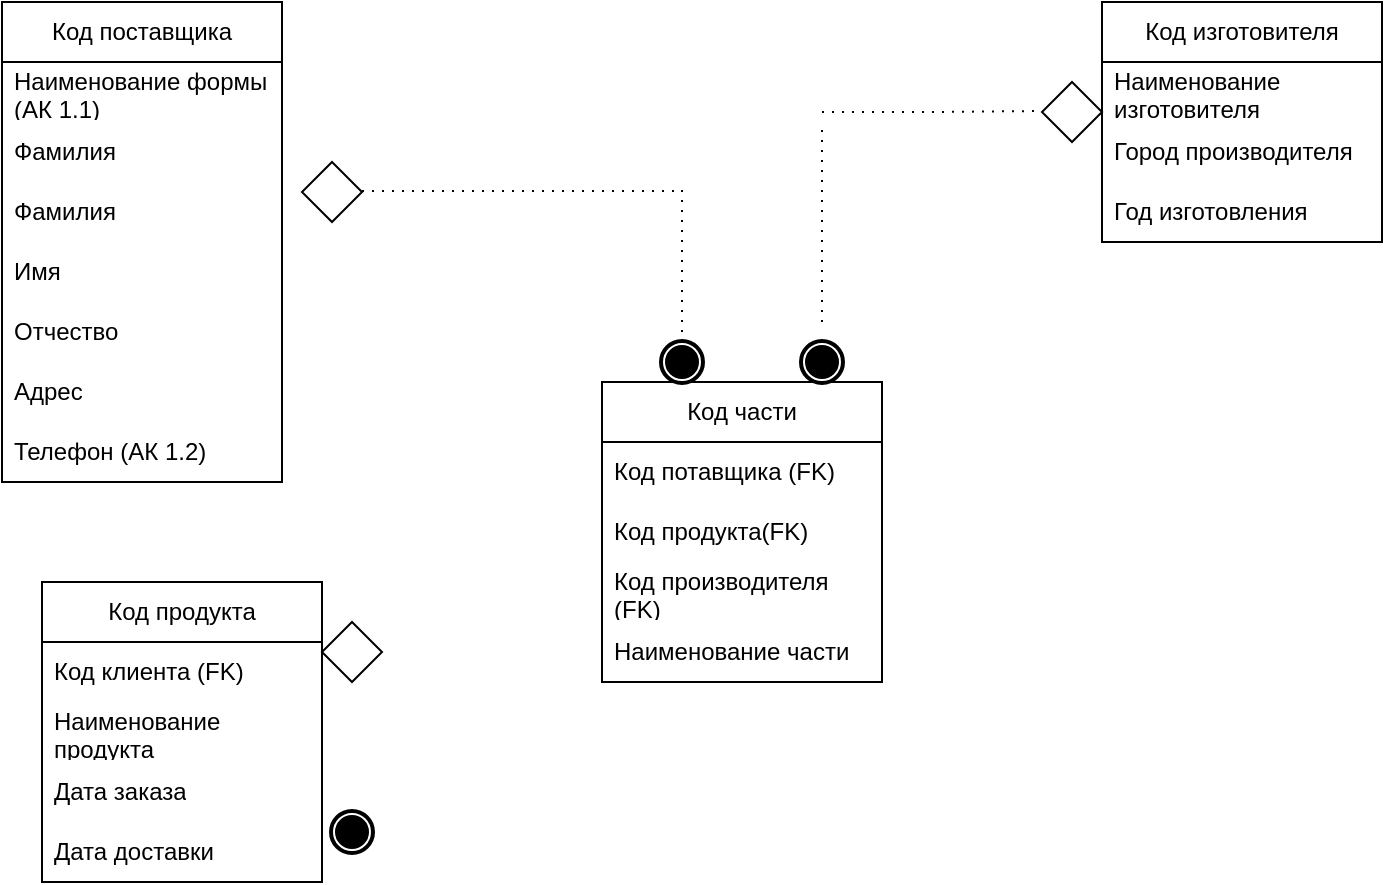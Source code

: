 <mxfile version="27.2.0">
  <diagram name="Страница — 1" id="_4Kb6EGP6_Gkh5ynfRo5">
    <mxGraphModel dx="1171" dy="680" grid="1" gridSize="10" guides="1" tooltips="1" connect="1" arrows="1" fold="1" page="1" pageScale="1" pageWidth="1100" pageHeight="850" math="0" shadow="0">
      <root>
        <mxCell id="0" />
        <mxCell id="1" parent="0" />
        <mxCell id="Lj-QF9nLVOWm7fSJKf7I-1" value="&lt;font style=&quot;vertical-align: inherit;&quot;&gt;&lt;font style=&quot;vertical-align: inherit;&quot;&gt;&lt;font style=&quot;vertical-align: inherit;&quot;&gt;&lt;font style=&quot;vertical-align: inherit;&quot;&gt;Код поставщика&lt;/font&gt;&lt;/font&gt;&lt;/font&gt;&lt;/font&gt;" style="swimlane;fontStyle=0;childLayout=stackLayout;horizontal=1;startSize=30;horizontalStack=0;resizeParent=1;resizeParentMax=0;resizeLast=0;collapsible=1;marginBottom=0;whiteSpace=wrap;html=1;" vertex="1" parent="1">
          <mxGeometry x="120" y="20" width="140" height="240" as="geometry" />
        </mxCell>
        <mxCell id="Lj-QF9nLVOWm7fSJKf7I-2" value="&lt;font style=&quot;vertical-align: inherit;&quot;&gt;&lt;font style=&quot;vertical-align: inherit;&quot;&gt;Наименование формы (АК 1.1)&lt;/font&gt;&lt;/font&gt;" style="text;strokeColor=none;fillColor=none;align=left;verticalAlign=middle;spacingLeft=4;spacingRight=4;overflow=hidden;points=[[0,0.5],[1,0.5]];portConstraint=eastwest;rotatable=0;whiteSpace=wrap;html=1;" vertex="1" parent="Lj-QF9nLVOWm7fSJKf7I-1">
          <mxGeometry y="30" width="140" height="30" as="geometry" />
        </mxCell>
        <mxCell id="Lj-QF9nLVOWm7fSJKf7I-3" value="&lt;font style=&quot;vertical-align: inherit;&quot;&gt;&lt;font style=&quot;vertical-align: inherit;&quot;&gt;Фамилия&amp;nbsp;&lt;/font&gt;&lt;/font&gt;" style="text;strokeColor=none;fillColor=none;align=left;verticalAlign=middle;spacingLeft=4;spacingRight=4;overflow=hidden;points=[[0,0.5],[1,0.5]];portConstraint=eastwest;rotatable=0;whiteSpace=wrap;html=1;" vertex="1" parent="Lj-QF9nLVOWm7fSJKf7I-1">
          <mxGeometry y="60" width="140" height="30" as="geometry" />
        </mxCell>
        <mxCell id="Lj-QF9nLVOWm7fSJKf7I-27" value="&lt;font style=&quot;vertical-align: inherit;&quot;&gt;&lt;font style=&quot;vertical-align: inherit;&quot;&gt;Фамилия&amp;nbsp;&lt;/font&gt;&lt;/font&gt;" style="text;strokeColor=none;fillColor=none;align=left;verticalAlign=middle;spacingLeft=4;spacingRight=4;overflow=hidden;points=[[0,0.5],[1,0.5]];portConstraint=eastwest;rotatable=0;whiteSpace=wrap;html=1;" vertex="1" parent="Lj-QF9nLVOWm7fSJKf7I-1">
          <mxGeometry y="90" width="140" height="30" as="geometry" />
        </mxCell>
        <mxCell id="Lj-QF9nLVOWm7fSJKf7I-15" value="&lt;font style=&quot;vertical-align: inherit;&quot;&gt;&lt;font style=&quot;vertical-align: inherit;&quot;&gt;Имя&lt;/font&gt;&lt;/font&gt;" style="text;strokeColor=none;fillColor=none;align=left;verticalAlign=middle;spacingLeft=4;spacingRight=4;overflow=hidden;points=[[0,0.5],[1,0.5]];portConstraint=eastwest;rotatable=0;whiteSpace=wrap;html=1;" vertex="1" parent="Lj-QF9nLVOWm7fSJKf7I-1">
          <mxGeometry y="120" width="140" height="30" as="geometry" />
        </mxCell>
        <mxCell id="Lj-QF9nLVOWm7fSJKf7I-16" value="&lt;font style=&quot;vertical-align: inherit;&quot;&gt;&lt;font style=&quot;vertical-align: inherit;&quot;&gt;Отчество&lt;/font&gt;&lt;/font&gt;" style="text;strokeColor=none;fillColor=none;align=left;verticalAlign=middle;spacingLeft=4;spacingRight=4;overflow=hidden;points=[[0,0.5],[1,0.5]];portConstraint=eastwest;rotatable=0;whiteSpace=wrap;html=1;" vertex="1" parent="Lj-QF9nLVOWm7fSJKf7I-1">
          <mxGeometry y="150" width="140" height="30" as="geometry" />
        </mxCell>
        <mxCell id="Lj-QF9nLVOWm7fSJKf7I-17" value="&lt;font style=&quot;vertical-align: inherit;&quot;&gt;&lt;font style=&quot;vertical-align: inherit;&quot;&gt;Адрес&lt;/font&gt;&lt;/font&gt;" style="text;strokeColor=none;fillColor=none;align=left;verticalAlign=middle;spacingLeft=4;spacingRight=4;overflow=hidden;points=[[0,0.5],[1,0.5]];portConstraint=eastwest;rotatable=0;whiteSpace=wrap;html=1;" vertex="1" parent="Lj-QF9nLVOWm7fSJKf7I-1">
          <mxGeometry y="180" width="140" height="30" as="geometry" />
        </mxCell>
        <mxCell id="Lj-QF9nLVOWm7fSJKf7I-4" value="&lt;font style=&quot;vertical-align: inherit;&quot;&gt;&lt;font style=&quot;vertical-align: inherit;&quot;&gt;&lt;font style=&quot;vertical-align: inherit;&quot;&gt;&lt;font style=&quot;vertical-align: inherit;&quot;&gt;&lt;font style=&quot;vertical-align: inherit;&quot;&gt;&lt;font style=&quot;vertical-align: inherit;&quot;&gt;Телефон (АК 1.2)&lt;/font&gt;&lt;/font&gt;&lt;/font&gt;&lt;/font&gt;&lt;/font&gt;&lt;/font&gt;" style="text;strokeColor=none;fillColor=none;align=left;verticalAlign=middle;spacingLeft=4;spacingRight=4;overflow=hidden;points=[[0,0.5],[1,0.5]];portConstraint=eastwest;rotatable=0;whiteSpace=wrap;html=1;" vertex="1" parent="Lj-QF9nLVOWm7fSJKf7I-1">
          <mxGeometry y="210" width="140" height="30" as="geometry" />
        </mxCell>
        <mxCell id="Lj-QF9nLVOWm7fSJKf7I-5" value="&lt;font style=&quot;vertical-align: inherit;&quot;&gt;&lt;font style=&quot;vertical-align: inherit;&quot;&gt;Код изготовителя&lt;/font&gt;&lt;/font&gt;" style="swimlane;fontStyle=0;childLayout=stackLayout;horizontal=1;startSize=30;horizontalStack=0;resizeParent=1;resizeParentMax=0;resizeLast=0;collapsible=1;marginBottom=0;whiteSpace=wrap;html=1;" vertex="1" parent="1">
          <mxGeometry x="670" y="20" width="140" height="120" as="geometry" />
        </mxCell>
        <mxCell id="Lj-QF9nLVOWm7fSJKf7I-6" value="&lt;font style=&quot;vertical-align: inherit;&quot;&gt;&lt;font style=&quot;vertical-align: inherit;&quot;&gt;Наименование изготовителя&lt;/font&gt;&lt;/font&gt;" style="text;strokeColor=none;fillColor=none;align=left;verticalAlign=middle;spacingLeft=4;spacingRight=4;overflow=hidden;points=[[0,0.5],[1,0.5]];portConstraint=eastwest;rotatable=0;whiteSpace=wrap;html=1;" vertex="1" parent="Lj-QF9nLVOWm7fSJKf7I-5">
          <mxGeometry y="30" width="140" height="30" as="geometry" />
        </mxCell>
        <mxCell id="Lj-QF9nLVOWm7fSJKf7I-7" value="&lt;font style=&quot;vertical-align: inherit;&quot;&gt;&lt;font style=&quot;vertical-align: inherit;&quot;&gt;Город производителя&lt;/font&gt;&lt;/font&gt;" style="text;strokeColor=none;fillColor=none;align=left;verticalAlign=middle;spacingLeft=4;spacingRight=4;overflow=hidden;points=[[0,0.5],[1,0.5]];portConstraint=eastwest;rotatable=0;whiteSpace=wrap;html=1;" vertex="1" parent="Lj-QF9nLVOWm7fSJKf7I-5">
          <mxGeometry y="60" width="140" height="30" as="geometry" />
        </mxCell>
        <mxCell id="Lj-QF9nLVOWm7fSJKf7I-8" value="&lt;font style=&quot;vertical-align: inherit;&quot;&gt;&lt;font style=&quot;vertical-align: inherit;&quot;&gt;Год изготовления&lt;/font&gt;&lt;/font&gt;" style="text;strokeColor=none;fillColor=none;align=left;verticalAlign=middle;spacingLeft=4;spacingRight=4;overflow=hidden;points=[[0,0.5],[1,0.5]];portConstraint=eastwest;rotatable=0;whiteSpace=wrap;html=1;" vertex="1" parent="Lj-QF9nLVOWm7fSJKf7I-5">
          <mxGeometry y="90" width="140" height="30" as="geometry" />
        </mxCell>
        <mxCell id="Lj-QF9nLVOWm7fSJKf7I-10" value="&lt;font style=&quot;vertical-align: inherit;&quot;&gt;&lt;font style=&quot;vertical-align: inherit;&quot;&gt;Код части&lt;/font&gt;&lt;/font&gt;" style="swimlane;fontStyle=0;childLayout=stackLayout;horizontal=1;startSize=30;horizontalStack=0;resizeParent=1;resizeParentMax=0;resizeLast=0;collapsible=1;marginBottom=0;whiteSpace=wrap;html=1;" vertex="1" parent="1">
          <mxGeometry x="420" y="210" width="140" height="150" as="geometry" />
        </mxCell>
        <mxCell id="Lj-QF9nLVOWm7fSJKf7I-11" value="&lt;font style=&quot;vertical-align: inherit;&quot;&gt;&lt;font style=&quot;vertical-align: inherit;&quot;&gt;Код потавщика (FK)&lt;/font&gt;&lt;/font&gt;" style="text;strokeColor=none;fillColor=none;align=left;verticalAlign=middle;spacingLeft=4;spacingRight=4;overflow=hidden;points=[[0,0.5],[1,0.5]];portConstraint=eastwest;rotatable=0;whiteSpace=wrap;html=1;" vertex="1" parent="Lj-QF9nLVOWm7fSJKf7I-10">
          <mxGeometry y="30" width="140" height="30" as="geometry" />
        </mxCell>
        <mxCell id="Lj-QF9nLVOWm7fSJKf7I-12" value="&lt;font style=&quot;vertical-align: inherit;&quot;&gt;&lt;font style=&quot;vertical-align: inherit;&quot;&gt;Код продукта(FK)&lt;/font&gt;&lt;/font&gt;" style="text;strokeColor=none;fillColor=none;align=left;verticalAlign=middle;spacingLeft=4;spacingRight=4;overflow=hidden;points=[[0,0.5],[1,0.5]];portConstraint=eastwest;rotatable=0;whiteSpace=wrap;html=1;" vertex="1" parent="Lj-QF9nLVOWm7fSJKf7I-10">
          <mxGeometry y="60" width="140" height="30" as="geometry" />
        </mxCell>
        <mxCell id="Lj-QF9nLVOWm7fSJKf7I-26" value="&lt;font style=&quot;vertical-align: inherit;&quot;&gt;&lt;font style=&quot;vertical-align: inherit;&quot;&gt;Код производителя (FK)&lt;/font&gt;&lt;/font&gt;" style="text;strokeColor=none;fillColor=none;align=left;verticalAlign=middle;spacingLeft=4;spacingRight=4;overflow=hidden;points=[[0,0.5],[1,0.5]];portConstraint=eastwest;rotatable=0;whiteSpace=wrap;html=1;" vertex="1" parent="Lj-QF9nLVOWm7fSJKf7I-10">
          <mxGeometry y="90" width="140" height="30" as="geometry" />
        </mxCell>
        <mxCell id="Lj-QF9nLVOWm7fSJKf7I-13" value="Наименование части" style="text;strokeColor=none;fillColor=none;align=left;verticalAlign=middle;spacingLeft=4;spacingRight=4;overflow=hidden;points=[[0,0.5],[1,0.5]];portConstraint=eastwest;rotatable=0;whiteSpace=wrap;html=1;" vertex="1" parent="Lj-QF9nLVOWm7fSJKf7I-10">
          <mxGeometry y="120" width="140" height="30" as="geometry" />
        </mxCell>
        <mxCell id="Lj-QF9nLVOWm7fSJKf7I-28" value="" style="points=[[0.25,0.25,0],[0.5,0,0],[0.75,0.25,0],[1,0.5,0],[0.75,0.75,0],[0.5,1,0],[0.25,0.75,0],[0,0.5,0]];shape=mxgraph.bpmn.gateway2;html=1;verticalLabelPosition=bottom;labelBackgroundColor=#ffffff;verticalAlign=top;align=center;perimeter=rhombusPerimeter;outlineConnect=0;outline=none;symbol=none;" vertex="1" parent="1">
          <mxGeometry x="270" y="100" width="30" height="30" as="geometry" />
        </mxCell>
        <mxCell id="Lj-QF9nLVOWm7fSJKf7I-46" value="" style="points=[[0.25,0.25,0],[0.5,0,0],[0.75,0.25,0],[1,0.5,0],[0.75,0.75,0],[0.5,1,0],[0.25,0.75,0],[0,0.5,0]];shape=mxgraph.bpmn.gateway2;html=1;verticalLabelPosition=bottom;labelBackgroundColor=#ffffff;verticalAlign=top;align=center;perimeter=rhombusPerimeter;outlineConnect=0;outline=none;symbol=none;" vertex="1" parent="1">
          <mxGeometry x="640" y="60" width="30" height="30" as="geometry" />
        </mxCell>
        <mxCell id="Lj-QF9nLVOWm7fSJKf7I-60" value="" style="points=[[0.145,0.145,0],[0.5,0,0],[0.855,0.145,0],[1,0.5,0],[0.855,0.855,0],[0.5,1,0],[0.145,0.855,0],[0,0.5,0]];shape=mxgraph.bpmn.event;html=1;verticalLabelPosition=bottom;labelBackgroundColor=#ffffff;verticalAlign=top;align=center;perimeter=ellipsePerimeter;outlineConnect=0;aspect=fixed;outline=end;symbol=terminate;" vertex="1" parent="1">
          <mxGeometry x="520" y="190" width="20" height="20" as="geometry" />
        </mxCell>
        <mxCell id="Lj-QF9nLVOWm7fSJKf7I-62" value="" style="edgeStyle=elbowEdgeStyle;fontSize=12;html=1;endFill=0;startFill=0;endSize=6;startSize=6;dashed=1;dashPattern=1 4;endArrow=none;startArrow=none;rounded=0;elbow=vertical;" edge="1" parent="1" source="Lj-QF9nLVOWm7fSJKf7I-55">
          <mxGeometry width="160" relative="1" as="geometry">
            <mxPoint x="460" y="200" as="sourcePoint" />
            <mxPoint x="460" y="110.5" as="targetPoint" />
          </mxGeometry>
        </mxCell>
        <mxCell id="Lj-QF9nLVOWm7fSJKf7I-63" value="" style="edgeStyle=elbowEdgeStyle;fontSize=12;html=1;endFill=0;startFill=0;endSize=6;startSize=6;dashed=1;dashPattern=1 4;endArrow=none;startArrow=none;rounded=0;" edge="1" parent="1">
          <mxGeometry width="160" relative="1" as="geometry">
            <mxPoint x="300" y="114.5" as="sourcePoint" />
            <mxPoint x="460" y="114.5" as="targetPoint" />
          </mxGeometry>
        </mxCell>
        <mxCell id="Lj-QF9nLVOWm7fSJKf7I-64" value="" style="edgeStyle=elbowEdgeStyle;fontSize=12;html=1;endFill=0;startFill=0;endSize=6;startSize=6;dashed=1;dashPattern=1 4;endArrow=none;startArrow=none;rounded=0;elbow=vertical;" edge="1" parent="1" target="Lj-QF9nLVOWm7fSJKf7I-55">
          <mxGeometry width="160" relative="1" as="geometry">
            <mxPoint x="460" y="200" as="sourcePoint" />
            <mxPoint x="460" y="110.5" as="targetPoint" />
          </mxGeometry>
        </mxCell>
        <mxCell id="Lj-QF9nLVOWm7fSJKf7I-55" value="" style="points=[[0.145,0.145,0],[0.5,0,0],[0.855,0.145,0],[1,0.5,0],[0.855,0.855,0],[0.5,1,0],[0.145,0.855,0],[0,0.5,0]];shape=mxgraph.bpmn.event;html=1;verticalLabelPosition=bottom;labelBackgroundColor=#ffffff;verticalAlign=top;align=center;perimeter=ellipsePerimeter;outlineConnect=0;aspect=fixed;outline=end;symbol=terminate;" vertex="1" parent="1">
          <mxGeometry x="450" y="190" width="20" height="20" as="geometry" />
        </mxCell>
        <mxCell id="Lj-QF9nLVOWm7fSJKf7I-66" value="" style="edgeStyle=elbowEdgeStyle;fontSize=12;html=1;endFill=0;startFill=0;endSize=6;startSize=6;dashed=1;dashPattern=1 4;endArrow=none;startArrow=none;rounded=0;" edge="1" parent="1">
          <mxGeometry width="160" relative="1" as="geometry">
            <mxPoint x="530" y="75" as="sourcePoint" />
            <mxPoint x="640" y="74.5" as="targetPoint" />
          </mxGeometry>
        </mxCell>
        <mxCell id="Lj-QF9nLVOWm7fSJKf7I-68" value="" style="edgeStyle=elbowEdgeStyle;fontSize=12;html=1;endFill=0;startFill=0;endSize=6;startSize=6;dashed=1;dashPattern=1 4;endArrow=none;startArrow=none;rounded=0;elbow=vertical;" edge="1" parent="1">
          <mxGeometry width="160" relative="1" as="geometry">
            <mxPoint x="530" y="180" as="sourcePoint" />
            <mxPoint x="530" y="80" as="targetPoint" />
          </mxGeometry>
        </mxCell>
        <mxCell id="Lj-QF9nLVOWm7fSJKf7I-70" value="&lt;font style=&quot;vertical-align: inherit;&quot;&gt;&lt;font style=&quot;vertical-align: inherit;&quot;&gt;Код продукта&lt;/font&gt;&lt;/font&gt;" style="swimlane;fontStyle=0;childLayout=stackLayout;horizontal=1;startSize=30;horizontalStack=0;resizeParent=1;resizeParentMax=0;resizeLast=0;collapsible=1;marginBottom=0;whiteSpace=wrap;html=1;" vertex="1" parent="1">
          <mxGeometry x="140" y="310" width="140" height="150" as="geometry" />
        </mxCell>
        <mxCell id="Lj-QF9nLVOWm7fSJKf7I-71" value="&lt;font style=&quot;vertical-align: inherit;&quot;&gt;&lt;font style=&quot;vertical-align: inherit;&quot;&gt;Код клиента (FK)&lt;/font&gt;&lt;/font&gt;" style="text;strokeColor=none;fillColor=none;align=left;verticalAlign=middle;spacingLeft=4;spacingRight=4;overflow=hidden;points=[[0,0.5],[1,0.5]];portConstraint=eastwest;rotatable=0;whiteSpace=wrap;html=1;" vertex="1" parent="Lj-QF9nLVOWm7fSJKf7I-70">
          <mxGeometry y="30" width="140" height="30" as="geometry" />
        </mxCell>
        <mxCell id="Lj-QF9nLVOWm7fSJKf7I-72" value="&lt;font style=&quot;vertical-align: inherit;&quot;&gt;&lt;font style=&quot;vertical-align: inherit;&quot;&gt;Наименование продукта&lt;/font&gt;&lt;/font&gt;" style="text;strokeColor=none;fillColor=none;align=left;verticalAlign=middle;spacingLeft=4;spacingRight=4;overflow=hidden;points=[[0,0.5],[1,0.5]];portConstraint=eastwest;rotatable=0;whiteSpace=wrap;html=1;" vertex="1" parent="Lj-QF9nLVOWm7fSJKf7I-70">
          <mxGeometry y="60" width="140" height="30" as="geometry" />
        </mxCell>
        <mxCell id="Lj-QF9nLVOWm7fSJKf7I-73" value="&lt;font style=&quot;vertical-align: inherit;&quot;&gt;&lt;font style=&quot;vertical-align: inherit;&quot;&gt;Дата заказа&lt;/font&gt;&lt;/font&gt;" style="text;strokeColor=none;fillColor=none;align=left;verticalAlign=middle;spacingLeft=4;spacingRight=4;overflow=hidden;points=[[0,0.5],[1,0.5]];portConstraint=eastwest;rotatable=0;whiteSpace=wrap;html=1;" vertex="1" parent="Lj-QF9nLVOWm7fSJKf7I-70">
          <mxGeometry y="90" width="140" height="30" as="geometry" />
        </mxCell>
        <mxCell id="Lj-QF9nLVOWm7fSJKf7I-74" value="Дата доставки" style="text;strokeColor=none;fillColor=none;align=left;verticalAlign=middle;spacingLeft=4;spacingRight=4;overflow=hidden;points=[[0,0.5],[1,0.5]];portConstraint=eastwest;rotatable=0;whiteSpace=wrap;html=1;" vertex="1" parent="Lj-QF9nLVOWm7fSJKf7I-70">
          <mxGeometry y="120" width="140" height="30" as="geometry" />
        </mxCell>
        <mxCell id="Lj-QF9nLVOWm7fSJKf7I-75" value="" style="points=[[0.25,0.25,0],[0.5,0,0],[0.75,0.25,0],[1,0.5,0],[0.75,0.75,0],[0.5,1,0],[0.25,0.75,0],[0,0.5,0]];shape=mxgraph.bpmn.gateway2;html=1;verticalLabelPosition=bottom;labelBackgroundColor=#ffffff;verticalAlign=top;align=center;perimeter=rhombusPerimeter;outlineConnect=0;outline=none;symbol=none;" vertex="1" parent="1">
          <mxGeometry x="280" y="330" width="30" height="30" as="geometry" />
        </mxCell>
        <mxCell id="Lj-QF9nLVOWm7fSJKf7I-76" value="" style="points=[[0.145,0.145,0],[0.5,0,0],[0.855,0.145,0],[1,0.5,0],[0.855,0.855,0],[0.5,1,0],[0.145,0.855,0],[0,0.5,0]];shape=mxgraph.bpmn.event;html=1;verticalLabelPosition=bottom;labelBackgroundColor=#ffffff;verticalAlign=top;align=center;perimeter=ellipsePerimeter;outlineConnect=0;aspect=fixed;outline=end;symbol=terminate;" vertex="1" parent="1">
          <mxGeometry x="285" y="425" width="20" height="20" as="geometry" />
        </mxCell>
      </root>
    </mxGraphModel>
  </diagram>
</mxfile>
